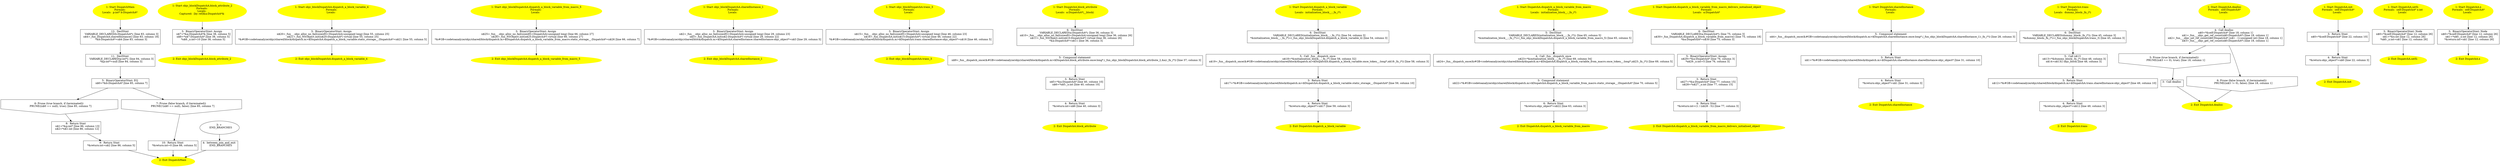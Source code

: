 /* @generated */
digraph cfg {
"DispatchMain.f6461dbdaeaf9a114cbe40f5f72fbb3f_1" [label="1: Start DispatchMain\nFormals: \nLocals:  p:int* b:DispatchA* \n  " color=yellow style=filled]
	

	 "DispatchMain.f6461dbdaeaf9a114cbe40f5f72fbb3f_1" -> "DispatchMain.f6461dbdaeaf9a114cbe40f5f72fbb3f_12" ;
"DispatchMain.f6461dbdaeaf9a114cbe40f5f72fbb3f_2" [label="2: Exit DispatchMain \n  " color=yellow style=filled]
	

"DispatchMain.f6461dbdaeaf9a114cbe40f5f72fbb3f_3" [label="3: + \n   END_BRANCHES\n " ]
	

	 "DispatchMain.f6461dbdaeaf9a114cbe40f5f72fbb3f_3" -> "DispatchMain.f6461dbdaeaf9a114cbe40f5f72fbb3f_4" ;
"DispatchMain.f6461dbdaeaf9a114cbe40f5f72fbb3f_4" [label="4:  between_join_and_exit \n   END_BRANCHES\n " shape="box"]
	

	 "DispatchMain.f6461dbdaeaf9a114cbe40f5f72fbb3f_4" -> "DispatchMain.f6461dbdaeaf9a114cbe40f5f72fbb3f_2" ;
"DispatchMain.f6461dbdaeaf9a114cbe40f5f72fbb3f_5" [label="5:  BinaryOperatorStmt: EQ \n   n$0=*&b:DispatchA* [line 85, column 7]\n " shape="box"]
	

	 "DispatchMain.f6461dbdaeaf9a114cbe40f5f72fbb3f_5" -> "DispatchMain.f6461dbdaeaf9a114cbe40f5f72fbb3f_6" ;
	 "DispatchMain.f6461dbdaeaf9a114cbe40f5f72fbb3f_5" -> "DispatchMain.f6461dbdaeaf9a114cbe40f5f72fbb3f_7" ;
"DispatchMain.f6461dbdaeaf9a114cbe40f5f72fbb3f_6" [label="6: Prune (true branch, if (terminated)) \n   PRUNE((n$0 == null), true); [line 85, column 7]\n " shape="invhouse"]
	

	 "DispatchMain.f6461dbdaeaf9a114cbe40f5f72fbb3f_6" -> "DispatchMain.f6461dbdaeaf9a114cbe40f5f72fbb3f_8" ;
"DispatchMain.f6461dbdaeaf9a114cbe40f5f72fbb3f_7" [label="7: Prune (false branch, if (terminated)) \n   PRUNE(!(n$0 == null), false); [line 85, column 7]\n " shape="invhouse"]
	

	 "DispatchMain.f6461dbdaeaf9a114cbe40f5f72fbb3f_7" -> "DispatchMain.f6461dbdaeaf9a114cbe40f5f72fbb3f_10" ;
"DispatchMain.f6461dbdaeaf9a114cbe40f5f72fbb3f_8" [label="8:  Return Stmt \n   n$1=*&p:int* [line 86, column 13]\n  n$2=*n$1:int [line 86, column 12]\n " shape="box"]
	

	 "DispatchMain.f6461dbdaeaf9a114cbe40f5f72fbb3f_8" -> "DispatchMain.f6461dbdaeaf9a114cbe40f5f72fbb3f_9" ;
"DispatchMain.f6461dbdaeaf9a114cbe40f5f72fbb3f_9" [label="9:  Return Stmt \n   *&return:int=n$2 [line 86, column 5]\n " shape="box"]
	

	 "DispatchMain.f6461dbdaeaf9a114cbe40f5f72fbb3f_9" -> "DispatchMain.f6461dbdaeaf9a114cbe40f5f72fbb3f_2" ;
"DispatchMain.f6461dbdaeaf9a114cbe40f5f72fbb3f_10" [label="10:  Return Stmt \n   *&return:int=0 [line 88, column 5]\n " shape="box"]
	

	 "DispatchMain.f6461dbdaeaf9a114cbe40f5f72fbb3f_10" -> "DispatchMain.f6461dbdaeaf9a114cbe40f5f72fbb3f_2" ;
"DispatchMain.f6461dbdaeaf9a114cbe40f5f72fbb3f_11" [label="11:  DeclStmt \n   VARIABLE_DECLARED(p:int*); [line 84, column 3]\n  *&p:int*=null [line 84, column 3]\n " shape="box"]
	

	 "DispatchMain.f6461dbdaeaf9a114cbe40f5f72fbb3f_11" -> "DispatchMain.f6461dbdaeaf9a114cbe40f5f72fbb3f_5" ;
"DispatchMain.f6461dbdaeaf9a114cbe40f5f72fbb3f_12" [label="12:  DeclStmt \n   VARIABLE_DECLARED(b:DispatchA*); [line 83, column 3]\n  n$4=_fun_DispatchA.sharedInstance() [line 83, column 18]\n  *&b:DispatchA*=n$4 [line 83, column 3]\n " shape="box"]
	

	 "DispatchMain.f6461dbdaeaf9a114cbe40f5f72fbb3f_12" -> "DispatchMain.f6461dbdaeaf9a114cbe40f5f72fbb3f_11" ;
"objc_blockDispatchA.block_attribute_2(class DispatchA).fbb5956dc6c8f95a8f2ae751ac2b44a1_1" [label="1: Start objc_blockDispatchA.block_attribute_2\nFormals: \nLocals: \nCaptured:  [by ref]&a:DispatchA*& \n  " color=yellow style=filled]
	

	 "objc_blockDispatchA.block_attribute_2(class DispatchA).fbb5956dc6c8f95a8f2ae751ac2b44a1_1" -> "objc_blockDispatchA.block_attribute_2(class DispatchA).fbb5956dc6c8f95a8f2ae751ac2b44a1_3" ;
"objc_blockDispatchA.block_attribute_2(class DispatchA).fbb5956dc6c8f95a8f2ae751ac2b44a1_2" [label="2: Exit objc_blockDispatchA.block_attribute_2 \n  " color=yellow style=filled]
	

"objc_blockDispatchA.block_attribute_2(class DispatchA).fbb5956dc6c8f95a8f2ae751ac2b44a1_3" [label="3:  BinaryOperatorStmt: Assign \n   n$7=*&a:DispatchA*& [line 38, column 5]\n  n$8=*n$7:DispatchA* [line 38, column 5]\n  *n$8._x:int=10 [line 38, column 5]\n " shape="box"]
	

	 "objc_blockDispatchA.block_attribute_2(class DispatchA).fbb5956dc6c8f95a8f2ae751ac2b44a1_3" -> "objc_blockDispatchA.block_attribute_2(class DispatchA).fbb5956dc6c8f95a8f2ae751ac2b44a1_2" ;
"objc_blockDispatchA.dispatch_a_block_variable_4.85a73921543aa13f4bc6d889cc185a8d_1" [label="1: Start objc_blockDispatchA.dispatch_a_block_variable_4\nFormals: \nLocals:  \n  " color=yellow style=filled]
	

	 "objc_blockDispatchA.dispatch_a_block_variable_4.85a73921543aa13f4bc6d889cc185a8d_1" -> "objc_blockDispatchA.dispatch_a_block_variable_4.85a73921543aa13f4bc6d889cc185a8d_3" ;
"objc_blockDispatchA.dispatch_a_block_variable_4.85a73921543aa13f4bc6d889cc185a8d_2" [label="2: Exit objc_blockDispatchA.dispatch_a_block_variable_4 \n  " color=yellow style=filled]
	

"objc_blockDispatchA.dispatch_a_block_variable_4.85a73921543aa13f4bc6d889cc185a8d_3" [label="3:  BinaryOperatorStmt: Assign \n   n$20=_fun___objc_alloc_no_fail(sizeof(t=DispatchA):unsigned long) [line 55, column 25]\n  n$21=_fun_NSObject.init(n$20:DispatchA*) virtual [line 55, column 25]\n  *&#GB<codetoanalyze/objc/shared/block/dispatch.m>$DispatchA.dispatch_a_block_variable.static_storage__:DispatchA*=n$21 [line 55, column 5]\n " shape="box"]
	

	 "objc_blockDispatchA.dispatch_a_block_variable_4.85a73921543aa13f4bc6d889cc185a8d_3" -> "objc_blockDispatchA.dispatch_a_block_variable_4.85a73921543aa13f4bc6d889cc185a8d_2" ;
"objc_blockDispatchA.dispatch_a_block_variable_from_macro_5.8b47e325760aa028beb8a7010bc38e1c_1" [label="1: Start objc_blockDispatchA.dispatch_a_block_variable_from_macro_5\nFormals: \nLocals:  \n  " color=yellow style=filled]
	

	 "objc_blockDispatchA.dispatch_a_block_variable_from_macro_5.8b47e325760aa028beb8a7010bc38e1c_1" -> "objc_blockDispatchA.dispatch_a_block_variable_from_macro_5.8b47e325760aa028beb8a7010bc38e1c_3" ;
"objc_blockDispatchA.dispatch_a_block_variable_from_macro_5.8b47e325760aa028beb8a7010bc38e1c_2" [label="2: Exit objc_blockDispatchA.dispatch_a_block_variable_from_macro_5 \n  " color=yellow style=filled]
	

"objc_blockDispatchA.dispatch_a_block_variable_from_macro_5.8b47e325760aa028beb8a7010bc38e1c_3" [label="3:  BinaryOperatorStmt: Assign \n   n$25=_fun___objc_alloc_no_fail(sizeof(t=DispatchA):unsigned long) [line 66, column 27]\n  n$26=_fun_NSObject.init(n$25:DispatchA*) virtual [line 66, column 27]\n  *&#GB<codetoanalyze/objc/shared/block/dispatch.m>$DispatchA.dispatch_a_block_variable_from_macro.static_storage__:DispatchA*=n$26 [line 66, column 7]\n " shape="box"]
	

	 "objc_blockDispatchA.dispatch_a_block_variable_from_macro_5.8b47e325760aa028beb8a7010bc38e1c_3" -> "objc_blockDispatchA.dispatch_a_block_variable_from_macro_5.8b47e325760aa028beb8a7010bc38e1c_2" ;
"objc_blockDispatchA.sharedInstance_1.1c7ccafb7c17643dbbe0027bd1749ee3_1" [label="1: Start objc_blockDispatchA.sharedInstance_1\nFormals: \nLocals:  \n  " color=yellow style=filled]
	

	 "objc_blockDispatchA.sharedInstance_1.1c7ccafb7c17643dbbe0027bd1749ee3_1" -> "objc_blockDispatchA.sharedInstance_1.1c7ccafb7c17643dbbe0027bd1749ee3_3" ;
"objc_blockDispatchA.sharedInstance_1.1c7ccafb7c17643dbbe0027bd1749ee3_2" [label="2: Exit objc_blockDispatchA.sharedInstance_1 \n  " color=yellow style=filled]
	

"objc_blockDispatchA.sharedInstance_1.1c7ccafb7c17643dbbe0027bd1749ee3_3" [label="3:  BinaryOperatorStmt: Assign \n   n$2=_fun___objc_alloc_no_fail(sizeof(t=DispatchA):unsigned long) [line 29, column 23]\n  n$3=_fun_DispatchA.init(n$2:DispatchA*) virtual [line 29, column 22]\n  *&#GB<codetoanalyze/objc/shared/block/dispatch.m>$DispatchA.sharedInstance.sharedInstance:objc_object*=n$3 [line 29, column 5]\n " shape="box"]
	

	 "objc_blockDispatchA.sharedInstance_1.1c7ccafb7c17643dbbe0027bd1749ee3_3" -> "objc_blockDispatchA.sharedInstance_1.1c7ccafb7c17643dbbe0027bd1749ee3_2" ;
"objc_blockDispatchA.trans_3.2993ae0bfb5e0ec6d91c5c53d1084592_1" [label="1: Start objc_blockDispatchA.trans_3\nFormals: \nLocals:  \n  " color=yellow style=filled]
	

	 "objc_blockDispatchA.trans_3.2993ae0bfb5e0ec6d91c5c53d1084592_1" -> "objc_blockDispatchA.trans_3.2993ae0bfb5e0ec6d91c5c53d1084592_3" ;
"objc_blockDispatchA.trans_3.2993ae0bfb5e0ec6d91c5c53d1084592_2" [label="2: Exit objc_blockDispatchA.trans_3 \n  " color=yellow style=filled]
	

"objc_blockDispatchA.trans_3.2993ae0bfb5e0ec6d91c5c53d1084592_3" [label="3:  BinaryOperatorStmt: Assign \n   n$15=_fun___objc_alloc_no_fail(sizeof(t=DispatchA):unsigned long) [line 46, column 23]\n  n$16=_fun_DispatchA.init(n$15:DispatchA*) virtual [line 46, column 22]\n  *&#GB<codetoanalyze/objc/shared/block/dispatch.m>$DispatchA.trans.sharedInstance:objc_object*=n$16 [line 46, column 5]\n " shape="box"]
	

	 "objc_blockDispatchA.trans_3.2993ae0bfb5e0ec6d91c5c53d1084592_3" -> "objc_blockDispatchA.trans_3.2993ae0bfb5e0ec6d91c5c53d1084592_2" ;
"block_attribute#DispatchA#class.df997e345dbf19ec3438c667c942e14a_1" [label="1: Start DispatchA.block_attribute\nFormals: \nLocals:  a:DispatchA*(__block) \n  " color=yellow style=filled]
	

	 "block_attribute#DispatchA#class.df997e345dbf19ec3438c667c942e14a_1" -> "block_attribute#DispatchA#class.df997e345dbf19ec3438c667c942e14a_6" ;
"block_attribute#DispatchA#class.df997e345dbf19ec3438c667c942e14a_2" [label="2: Exit DispatchA.block_attribute \n  " color=yellow style=filled]
	

"block_attribute#DispatchA#class.df997e345dbf19ec3438c667c942e14a_3" [label="3:  Return Stmt \n   n$5=*&a:DispatchA* [line 40, column 10]\n  n$6=*n$5._x:int [line 40, column 10]\n " shape="box"]
	

	 "block_attribute#DispatchA#class.df997e345dbf19ec3438c667c942e14a_3" -> "block_attribute#DispatchA#class.df997e345dbf19ec3438c667c942e14a_4" ;
"block_attribute#DispatchA#class.df997e345dbf19ec3438c667c942e14a_4" [label="4:  Return Stmt \n   *&return:int=n$6 [line 40, column 3]\n " shape="box"]
	

	 "block_attribute#DispatchA#class.df997e345dbf19ec3438c667c942e14a_4" -> "block_attribute#DispatchA#class.df997e345dbf19ec3438c667c942e14a_2" ;
"block_attribute#DispatchA#class.df997e345dbf19ec3438c667c942e14a_5" [label="5:  Compound statement \n   n$9=_fun__dispatch_once(&#GB<codetoanalyze/objc/shared/block/dispatch.m>$DispatchA.block_attribute.once:long*,(_fun_objc_blockDispatchA.block_attribute_2,&a):_fn_(*)) [line 37, column 3]\n " shape="box"]
	

	 "block_attribute#DispatchA#class.df997e345dbf19ec3438c667c942e14a_5" -> "block_attribute#DispatchA#class.df997e345dbf19ec3438c667c942e14a_3" ;
"block_attribute#DispatchA#class.df997e345dbf19ec3438c667c942e14a_6" [label="6:  DeclStmt \n   VARIABLE_DECLARED(a:DispatchA*); [line 36, column 3]\n  n$10=_fun___objc_alloc_no_fail(sizeof(t=DispatchA):unsigned long) [line 36, column 26]\n  n$11=_fun_NSObject.init(n$10:DispatchA*) virtual [line 36, column 26]\n  *&a:DispatchA*=n$11 [line 36, column 3]\n " shape="box"]
	

	 "block_attribute#DispatchA#class.df997e345dbf19ec3438c667c942e14a_6" -> "block_attribute#DispatchA#class.df997e345dbf19ec3438c667c942e14a_5" ;
"dispatch_a_block_variable#DispatchA#class.3cc12dd22127281b8293b7c046d21bb2_1" [label="1: Start DispatchA.dispatch_a_block_variable\nFormals: \nLocals:  initialization_block__:_fn_(*) \n  " color=yellow style=filled]
	

	 "dispatch_a_block_variable#DispatchA#class.3cc12dd22127281b8293b7c046d21bb2_1" -> "dispatch_a_block_variable#DispatchA#class.3cc12dd22127281b8293b7c046d21bb2_6" ;
"dispatch_a_block_variable#DispatchA#class.3cc12dd22127281b8293b7c046d21bb2_2" [label="2: Exit DispatchA.dispatch_a_block_variable \n  " color=yellow style=filled]
	

"dispatch_a_block_variable#DispatchA#class.3cc12dd22127281b8293b7c046d21bb2_3" [label="3:  Return Stmt \n   n$17=*&#GB<codetoanalyze/objc/shared/block/dispatch.m>$DispatchA.dispatch_a_block_variable.static_storage__:DispatchA* [line 59, column 10]\n " shape="box"]
	

	 "dispatch_a_block_variable#DispatchA#class.3cc12dd22127281b8293b7c046d21bb2_3" -> "dispatch_a_block_variable#DispatchA#class.3cc12dd22127281b8293b7c046d21bb2_4" ;
"dispatch_a_block_variable#DispatchA#class.3cc12dd22127281b8293b7c046d21bb2_4" [label="4:  Return Stmt \n   *&return:objc_object*=n$17 [line 59, column 3]\n " shape="box"]
	

	 "dispatch_a_block_variable#DispatchA#class.3cc12dd22127281b8293b7c046d21bb2_4" -> "dispatch_a_block_variable#DispatchA#class.3cc12dd22127281b8293b7c046d21bb2_2" ;
"dispatch_a_block_variable#DispatchA#class.3cc12dd22127281b8293b7c046d21bb2_5" [label="5:  Call _fun__dispatch_once \n   n$18=*&initialization_block__:_fn_(*) [line 58, column 32]\n  n$19=_fun__dispatch_once(&#GB<codetoanalyze/objc/shared/block/dispatch.m>$DispatchA.dispatch_a_block_variable.once_token__:long*,n$18:_fn_(*)) [line 58, column 3]\n " shape="box"]
	

	 "dispatch_a_block_variable#DispatchA#class.3cc12dd22127281b8293b7c046d21bb2_5" -> "dispatch_a_block_variable#DispatchA#class.3cc12dd22127281b8293b7c046d21bb2_3" ;
"dispatch_a_block_variable#DispatchA#class.3cc12dd22127281b8293b7c046d21bb2_6" [label="6:  DeclStmt \n   VARIABLE_DECLARED(initialization_block__:_fn_(*)); [line 54, column 3]\n  *&initialization_block__:_fn_(*)=(_fun_objc_blockDispatchA.dispatch_a_block_variable_4) [line 54, column 3]\n " shape="box"]
	

	 "dispatch_a_block_variable#DispatchA#class.3cc12dd22127281b8293b7c046d21bb2_6" -> "dispatch_a_block_variable#DispatchA#class.3cc12dd22127281b8293b7c046d21bb2_5" ;
"dispatch_a_block_variable_from_macro#DispatchA#class.92567a38d5ab3cf637f72030b1097441_1" [label="1: Start DispatchA.dispatch_a_block_variable_from_macro\nFormals: \nLocals:  initialization_block__:_fn_(*) \n  " color=yellow style=filled]
	

	 "dispatch_a_block_variable_from_macro#DispatchA#class.92567a38d5ab3cf637f72030b1097441_1" -> "dispatch_a_block_variable_from_macro#DispatchA#class.92567a38d5ab3cf637f72030b1097441_5" ;
"dispatch_a_block_variable_from_macro#DispatchA#class.92567a38d5ab3cf637f72030b1097441_2" [label="2: Exit DispatchA.dispatch_a_block_variable_from_macro \n  " color=yellow style=filled]
	

"dispatch_a_block_variable_from_macro#DispatchA#class.92567a38d5ab3cf637f72030b1097441_3" [label="3:  Compound statement \n   n$22=*&#GB<codetoanalyze/objc/shared/block/dispatch.m>$DispatchA.dispatch_a_block_variable_from_macro.static_storage__:DispatchA* [line 70, column 5]\n " shape="box"]
	

	 "dispatch_a_block_variable_from_macro#DispatchA#class.92567a38d5ab3cf637f72030b1097441_3" -> "dispatch_a_block_variable_from_macro#DispatchA#class.92567a38d5ab3cf637f72030b1097441_6" ;
"dispatch_a_block_variable_from_macro#DispatchA#class.92567a38d5ab3cf637f72030b1097441_4" [label="4:  Call _fun__dispatch_once \n   n$23=*&initialization_block__:_fn_(*) [line 69, column 34]\n  n$24=_fun__dispatch_once(&#GB<codetoanalyze/objc/shared/block/dispatch.m>$DispatchA.dispatch_a_block_variable_from_macro.once_token__:long*,n$23:_fn_(*)) [line 69, column 5]\n " shape="box"]
	

	 "dispatch_a_block_variable_from_macro#DispatchA#class.92567a38d5ab3cf637f72030b1097441_4" -> "dispatch_a_block_variable_from_macro#DispatchA#class.92567a38d5ab3cf637f72030b1097441_3" ;
"dispatch_a_block_variable_from_macro#DispatchA#class.92567a38d5ab3cf637f72030b1097441_5" [label="5:  DeclStmt \n   VARIABLE_DECLARED(initialization_block__:_fn_(*)); [line 65, column 5]\n  *&initialization_block__:_fn_(*)=(_fun_objc_blockDispatchA.dispatch_a_block_variable_from_macro_5) [line 65, column 5]\n " shape="box"]
	

	 "dispatch_a_block_variable_from_macro#DispatchA#class.92567a38d5ab3cf637f72030b1097441_5" -> "dispatch_a_block_variable_from_macro#DispatchA#class.92567a38d5ab3cf637f72030b1097441_4" ;
"dispatch_a_block_variable_from_macro#DispatchA#class.92567a38d5ab3cf637f72030b1097441_6" [label="6:  Return Stmt \n   *&return:objc_object*=n$22 [line 63, column 3]\n " shape="box"]
	

	 "dispatch_a_block_variable_from_macro#DispatchA#class.92567a38d5ab3cf637f72030b1097441_6" -> "dispatch_a_block_variable_from_macro#DispatchA#class.92567a38d5ab3cf637f72030b1097441_2" ;
"dispatch_a_block_variable_from_macro_delivers_initialised_object#DispatchA#class.a58ef5afb5e1e9480b49788e2400c52c_1" [label="1: Start DispatchA.dispatch_a_block_variable_from_macro_delivers_initialised_object\nFormals: \nLocals:  a:DispatchA* \n  " color=yellow style=filled]
	

	 "dispatch_a_block_variable_from_macro_delivers_initialised_object#DispatchA#class.a58ef5afb5e1e9480b49788e2400c52c_1" -> "dispatch_a_block_variable_from_macro_delivers_initialised_object#DispatchA#class.a58ef5afb5e1e9480b49788e2400c52c_6" ;
"dispatch_a_block_variable_from_macro_delivers_initialised_object#DispatchA#class.a58ef5afb5e1e9480b49788e2400c52c_2" [label="2: Exit DispatchA.dispatch_a_block_variable_from_macro_delivers_initialised_object \n  " color=yellow style=filled]
	

"dispatch_a_block_variable_from_macro_delivers_initialised_object#DispatchA#class.a58ef5afb5e1e9480b49788e2400c52c_3" [label="3:  Return Stmt \n   n$27=*&a:DispatchA* [line 77, column 15]\n  n$28=*n$27._x:int [line 77, column 15]\n " shape="box"]
	

	 "dispatch_a_block_variable_from_macro_delivers_initialised_object#DispatchA#class.a58ef5afb5e1e9480b49788e2400c52c_3" -> "dispatch_a_block_variable_from_macro_delivers_initialised_object#DispatchA#class.a58ef5afb5e1e9480b49788e2400c52c_4" ;
"dispatch_a_block_variable_from_macro_delivers_initialised_object#DispatchA#class.a58ef5afb5e1e9480b49788e2400c52c_4" [label="4:  Return Stmt \n   *&return:int=(1 / (n$28 - 5)) [line 77, column 3]\n " shape="box"]
	

	 "dispatch_a_block_variable_from_macro_delivers_initialised_object#DispatchA#class.a58ef5afb5e1e9480b49788e2400c52c_4" -> "dispatch_a_block_variable_from_macro_delivers_initialised_object#DispatchA#class.a58ef5afb5e1e9480b49788e2400c52c_2" ;
"dispatch_a_block_variable_from_macro_delivers_initialised_object#DispatchA#class.a58ef5afb5e1e9480b49788e2400c52c_5" [label="5:  BinaryOperatorStmt: Assign \n   n$29=*&a:DispatchA* [line 76, column 3]\n  *n$29._x:int=5 [line 76, column 3]\n " shape="box"]
	

	 "dispatch_a_block_variable_from_macro_delivers_initialised_object#DispatchA#class.a58ef5afb5e1e9480b49788e2400c52c_5" -> "dispatch_a_block_variable_from_macro_delivers_initialised_object#DispatchA#class.a58ef5afb5e1e9480b49788e2400c52c_3" ;
"dispatch_a_block_variable_from_macro_delivers_initialised_object#DispatchA#class.a58ef5afb5e1e9480b49788e2400c52c_6" [label="6:  DeclStmt \n   VARIABLE_DECLARED(a:DispatchA*); [line 75, column 3]\n  n$30=_fun_DispatchA.dispatch_a_block_variable_from_macro() [line 75, column 18]\n  *&a:DispatchA*=n$30 [line 75, column 3]\n " shape="box"]
	

	 "dispatch_a_block_variable_from_macro_delivers_initialised_object#DispatchA#class.a58ef5afb5e1e9480b49788e2400c52c_6" -> "dispatch_a_block_variable_from_macro_delivers_initialised_object#DispatchA#class.a58ef5afb5e1e9480b49788e2400c52c_5" ;
"sharedInstance#DispatchA#class.8992c6086d1ce5c225093940f62386ac_1" [label="1: Start DispatchA.sharedInstance\nFormals: \nLocals:  \n  " color=yellow style=filled]
	

	 "sharedInstance#DispatchA#class.8992c6086d1ce5c225093940f62386ac_1" -> "sharedInstance#DispatchA#class.8992c6086d1ce5c225093940f62386ac_5" ;
"sharedInstance#DispatchA#class.8992c6086d1ce5c225093940f62386ac_2" [label="2: Exit DispatchA.sharedInstance \n  " color=yellow style=filled]
	

"sharedInstance#DispatchA#class.8992c6086d1ce5c225093940f62386ac_3" [label="3:  Return Stmt \n   n$1=*&#GB<codetoanalyze/objc/shared/block/dispatch.m>$DispatchA.sharedInstance.sharedInstance:objc_object* [line 31, column 10]\n " shape="box"]
	

	 "sharedInstance#DispatchA#class.8992c6086d1ce5c225093940f62386ac_3" -> "sharedInstance#DispatchA#class.8992c6086d1ce5c225093940f62386ac_4" ;
"sharedInstance#DispatchA#class.8992c6086d1ce5c225093940f62386ac_4" [label="4:  Return Stmt \n   *&return:objc_object*=n$1 [line 31, column 3]\n " shape="box"]
	

	 "sharedInstance#DispatchA#class.8992c6086d1ce5c225093940f62386ac_4" -> "sharedInstance#DispatchA#class.8992c6086d1ce5c225093940f62386ac_2" ;
"sharedInstance#DispatchA#class.8992c6086d1ce5c225093940f62386ac_5" [label="5:  Compound statement \n   n$4=_fun__dispatch_once(&#GB<codetoanalyze/objc/shared/block/dispatch.m>$DispatchA.sharedInstance.once:long*,(_fun_objc_blockDispatchA.sharedInstance_1):_fn_(*)) [line 28, column 3]\n " shape="box"]
	

	 "sharedInstance#DispatchA#class.8992c6086d1ce5c225093940f62386ac_5" -> "sharedInstance#DispatchA#class.8992c6086d1ce5c225093940f62386ac_3" ;
"trans#DispatchA#class.23f9d908a87deca79c235bc76ca6e941_1" [label="1: Start DispatchA.trans\nFormals: \nLocals:  dummy_block:_fn_(*) \n  " color=yellow style=filled]
	

	 "trans#DispatchA#class.23f9d908a87deca79c235bc76ca6e941_1" -> "trans#DispatchA#class.23f9d908a87deca79c235bc76ca6e941_6" ;
"trans#DispatchA#class.23f9d908a87deca79c235bc76ca6e941_2" [label="2: Exit DispatchA.trans \n  " color=yellow style=filled]
	

"trans#DispatchA#class.23f9d908a87deca79c235bc76ca6e941_3" [label="3:  Return Stmt \n   n$12=*&#GB<codetoanalyze/objc/shared/block/dispatch.m>$DispatchA.trans.sharedInstance:objc_object* [line 49, column 10]\n " shape="box"]
	

	 "trans#DispatchA#class.23f9d908a87deca79c235bc76ca6e941_3" -> "trans#DispatchA#class.23f9d908a87deca79c235bc76ca6e941_4" ;
"trans#DispatchA#class.23f9d908a87deca79c235bc76ca6e941_4" [label="4:  Return Stmt \n   *&return:objc_object*=n$12 [line 49, column 3]\n " shape="box"]
	

	 "trans#DispatchA#class.23f9d908a87deca79c235bc76ca6e941_4" -> "trans#DispatchA#class.23f9d908a87deca79c235bc76ca6e941_2" ;
"trans#DispatchA#class.23f9d908a87deca79c235bc76ca6e941_5" [label="5:  Call n$13 \n   n$13=*&dummy_block:_fn_(*) [line 48, column 3]\n  n$14=n$13() objc_block [line 48, column 3]\n " shape="box"]
	

	 "trans#DispatchA#class.23f9d908a87deca79c235bc76ca6e941_5" -> "trans#DispatchA#class.23f9d908a87deca79c235bc76ca6e941_3" ;
"trans#DispatchA#class.23f9d908a87deca79c235bc76ca6e941_6" [label="6:  DeclStmt \n   VARIABLE_DECLARED(dummy_block:_fn_(*)); [line 45, column 3]\n  *&dummy_block:_fn_(*)=(_fun_objc_blockDispatchA.trans_3) [line 45, column 3]\n " shape="box"]
	

	 "trans#DispatchA#class.23f9d908a87deca79c235bc76ca6e941_6" -> "trans#DispatchA#class.23f9d908a87deca79c235bc76ca6e941_5" ;
"dealloc#DispatchA#instance.efcbb5cd324f6ef16ae8c5197a17f974_1" [label="1: Start DispatchA.dealloc\nFormals:  self:DispatchA*\nLocals:  \n  " color=yellow style=filled]
	

	 "dealloc#DispatchA#instance.efcbb5cd324f6ef16ae8c5197a17f974_1" -> "dealloc#DispatchA#instance.efcbb5cd324f6ef16ae8c5197a17f974_4" ;
"dealloc#DispatchA#instance.efcbb5cd324f6ef16ae8c5197a17f974_2" [label="2: Exit DispatchA.dealloc \n  " color=yellow style=filled]
	

"dealloc#DispatchA#instance.efcbb5cd324f6ef16ae8c5197a17f974_3" [label="3:  Call dealloc \n  " shape="box"]
	

	 "dealloc#DispatchA#instance.efcbb5cd324f6ef16ae8c5197a17f974_3" -> "dealloc#DispatchA#instance.efcbb5cd324f6ef16ae8c5197a17f974_2" ;
"dealloc#DispatchA#instance.efcbb5cd324f6ef16ae8c5197a17f974_4" [label="4:  Call dealloc \n   n$0=*&self:DispatchA* [line 18, column 1]\n  n$1=_fun___objc_get_ref_count(n$0:DispatchA*) [line 18, column 1]\n  n$2=_fun___objc_set_ref_count(n$0:DispatchA*,(n$1 - 1):unsigned int) [line 18, column 1]\n  n$3=_fun___objc_get_ref_count(n$0:DispatchA*) [line 18, column 1]\n " shape="box"]
	

	 "dealloc#DispatchA#instance.efcbb5cd324f6ef16ae8c5197a17f974_4" -> "dealloc#DispatchA#instance.efcbb5cd324f6ef16ae8c5197a17f974_5" ;
	 "dealloc#DispatchA#instance.efcbb5cd324f6ef16ae8c5197a17f974_4" -> "dealloc#DispatchA#instance.efcbb5cd324f6ef16ae8c5197a17f974_6" ;
"dealloc#DispatchA#instance.efcbb5cd324f6ef16ae8c5197a17f974_5" [label="5: Prune (true branch, if (terminated)) \n   PRUNE((n$3 == 0), true); [line 18, column 1]\n " shape="invhouse"]
	

	 "dealloc#DispatchA#instance.efcbb5cd324f6ef16ae8c5197a17f974_5" -> "dealloc#DispatchA#instance.efcbb5cd324f6ef16ae8c5197a17f974_3" ;
"dealloc#DispatchA#instance.efcbb5cd324f6ef16ae8c5197a17f974_6" [label="6: Prune (false branch, if (terminated)) \n   PRUNE((n$3 != 0), false); [line 18, column 1]\n " shape="invhouse"]
	

	 "dealloc#DispatchA#instance.efcbb5cd324f6ef16ae8c5197a17f974_6" -> "dealloc#DispatchA#instance.efcbb5cd324f6ef16ae8c5197a17f974_2" ;
"init#DispatchA#instance.ff6c7b9a5a49bb46493519a4290a6582_1" [label="1: Start DispatchA.init\nFormals:  self:DispatchA*\nLocals:  \n  " color=yellow style=filled]
	

	 "init#DispatchA#instance.ff6c7b9a5a49bb46493519a4290a6582_1" -> "init#DispatchA#instance.ff6c7b9a5a49bb46493519a4290a6582_3" ;
"init#DispatchA#instance.ff6c7b9a5a49bb46493519a4290a6582_2" [label="2: Exit DispatchA.init \n  " color=yellow style=filled]
	

"init#DispatchA#instance.ff6c7b9a5a49bb46493519a4290a6582_3" [label="3:  Return Stmt \n   n$0=*&self:DispatchA* [line 22, column 10]\n " shape="box"]
	

	 "init#DispatchA#instance.ff6c7b9a5a49bb46493519a4290a6582_3" -> "init#DispatchA#instance.ff6c7b9a5a49bb46493519a4290a6582_4" ;
"init#DispatchA#instance.ff6c7b9a5a49bb46493519a4290a6582_4" [label="4:  Return Stmt \n   *&return:objc_object*=n$0 [line 22, column 3]\n " shape="box"]
	

	 "init#DispatchA#instance.ff6c7b9a5a49bb46493519a4290a6582_4" -> "init#DispatchA#instance.ff6c7b9a5a49bb46493519a4290a6582_2" ;
"setX:#DispatchA#instance.b6cea284a46ba947192a21fbc276649b_1" [label="1: Start DispatchA.setX:\nFormals:  self:DispatchA* x:int\nLocals:  \n  " color=yellow style=filled]
	

	 "setX:#DispatchA#instance.b6cea284a46ba947192a21fbc276649b_1" -> "setX:#DispatchA#instance.b6cea284a46ba947192a21fbc276649b_3" ;
"setX:#DispatchA#instance.b6cea284a46ba947192a21fbc276649b_2" [label="2: Exit DispatchA.setX: \n  " color=yellow style=filled]
	

"setX:#DispatchA#instance.b6cea284a46ba947192a21fbc276649b_3" [label="3:  BinaryOperatorStmt: Node \n   n$0=*&self:DispatchA* [line 12, column 26]\n  n$1=*&x:int [line 12, column 26]\n  *n$0._x:int=n$1 [line 12, column 26]\n " shape="box"]
	

	 "setX:#DispatchA#instance.b6cea284a46ba947192a21fbc276649b_3" -> "setX:#DispatchA#instance.b6cea284a46ba947192a21fbc276649b_2" ;
"x#DispatchA#instance.f9f4a74f4e170606d41e9af1e202a966_1" [label="1: Start DispatchA.x\nFormals:  self:DispatchA*\nLocals:  \n  " color=yellow style=filled]
	

	 "x#DispatchA#instance.f9f4a74f4e170606d41e9af1e202a966_1" -> "x#DispatchA#instance.f9f4a74f4e170606d41e9af1e202a966_3" ;
"x#DispatchA#instance.f9f4a74f4e170606d41e9af1e202a966_2" [label="2: Exit DispatchA.x \n  " color=yellow style=filled]
	

"x#DispatchA#instance.f9f4a74f4e170606d41e9af1e202a966_3" [label="3:  BinaryOperatorStmt: Node \n   n$0=*&self:DispatchA* [line 12, column 26]\n  n$1=*n$0._x:int [line 12, column 26]\n  *&return:int=n$1 [line 12, column 26]\n " shape="box"]
	

	 "x#DispatchA#instance.f9f4a74f4e170606d41e9af1e202a966_3" -> "x#DispatchA#instance.f9f4a74f4e170606d41e9af1e202a966_2" ;
}
